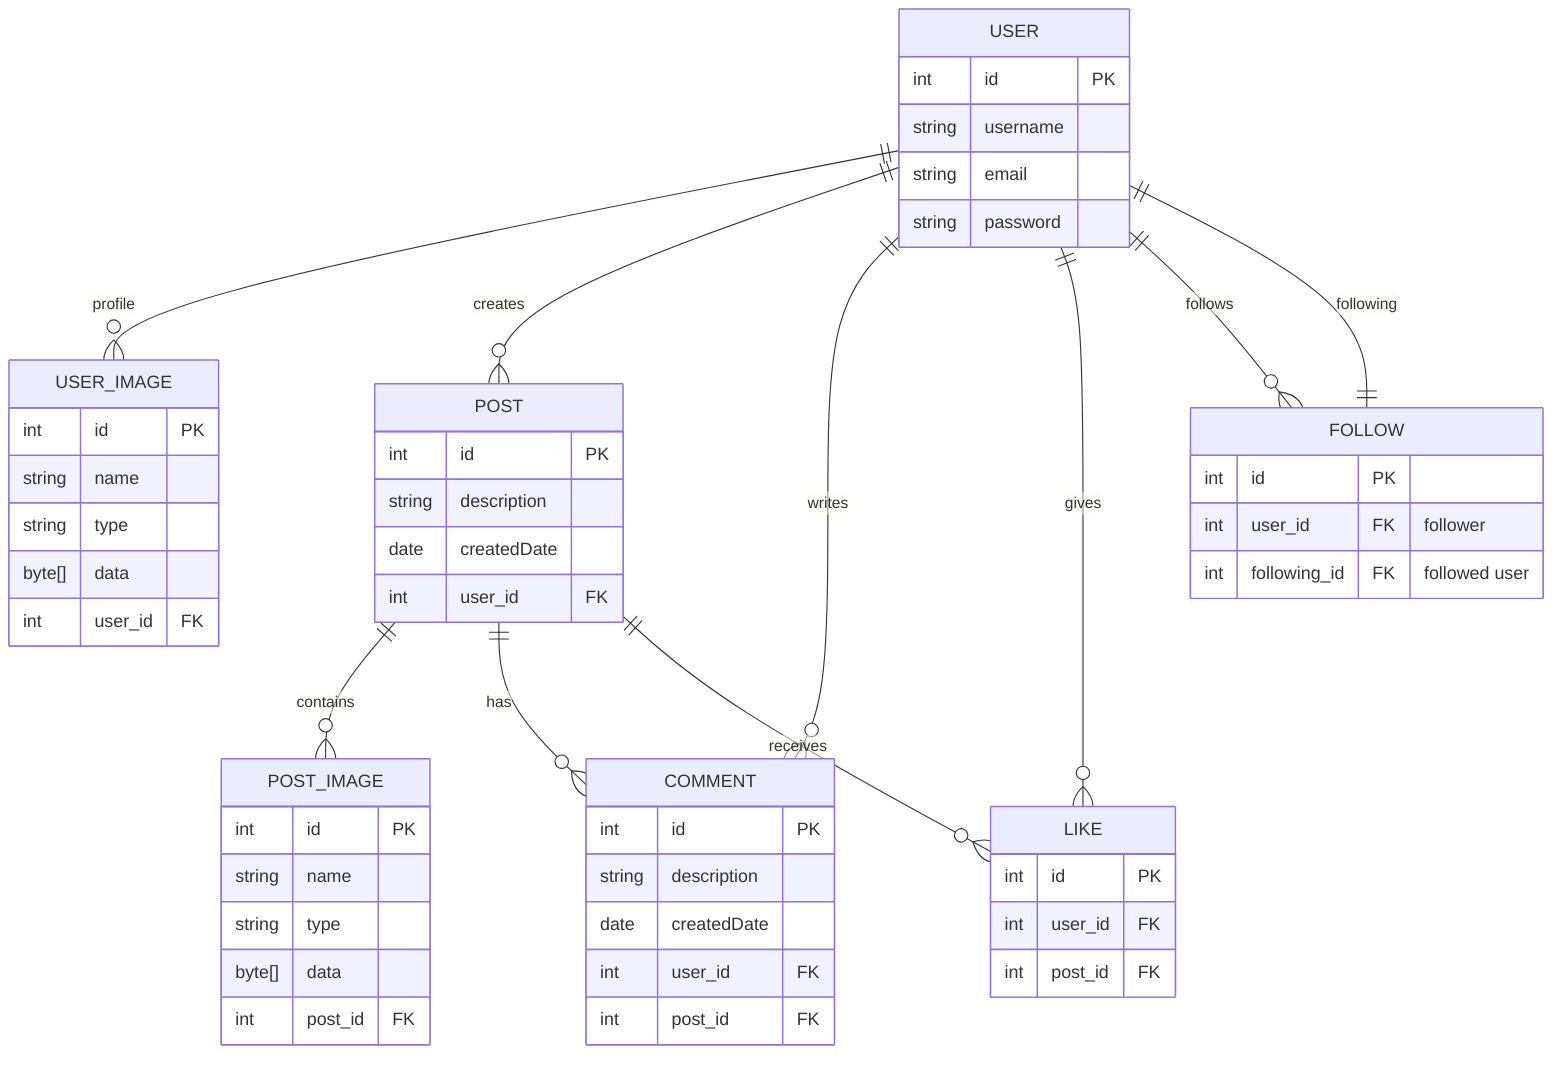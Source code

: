 erDiagram
    USER {
        int id PK
        string username
        string email
        string password
    }
    
    POST {
        int id PK
        string description
        date createdDate
        int user_id FK
    }
    
    POST_IMAGE {
        int id PK
        string name
        string type
        byte[] data
        int post_id FK
    }
    
    COMMENT {
        int id PK
        string description
        date createdDate
        int user_id FK
        int post_id FK
    }
    
    LIKE {
        int id PK
        int user_id FK
        int post_id FK
    }
    
    FOLLOW {
        int id PK
        int user_id FK "follower"
        int following_id FK "followed user"
    }
    
    USER_IMAGE {
        int id PK
        string name
        string type
        byte[] data
        int user_id FK
    }
    
    USER ||--o{ USER_IMAGE : "profile"
    USER ||--o{ POST : "creates"
    USER ||--o{ COMMENT : "writes"
    USER ||--o{ LIKE : "gives"
    USER ||--o{ FOLLOW : "follows"
    
    POST ||--o{ POST_IMAGE : "contains"
    POST ||--o{ COMMENT : "has"
    POST ||--o{ LIKE : "receives"
    
    FOLLOW ||--|| USER : "following"